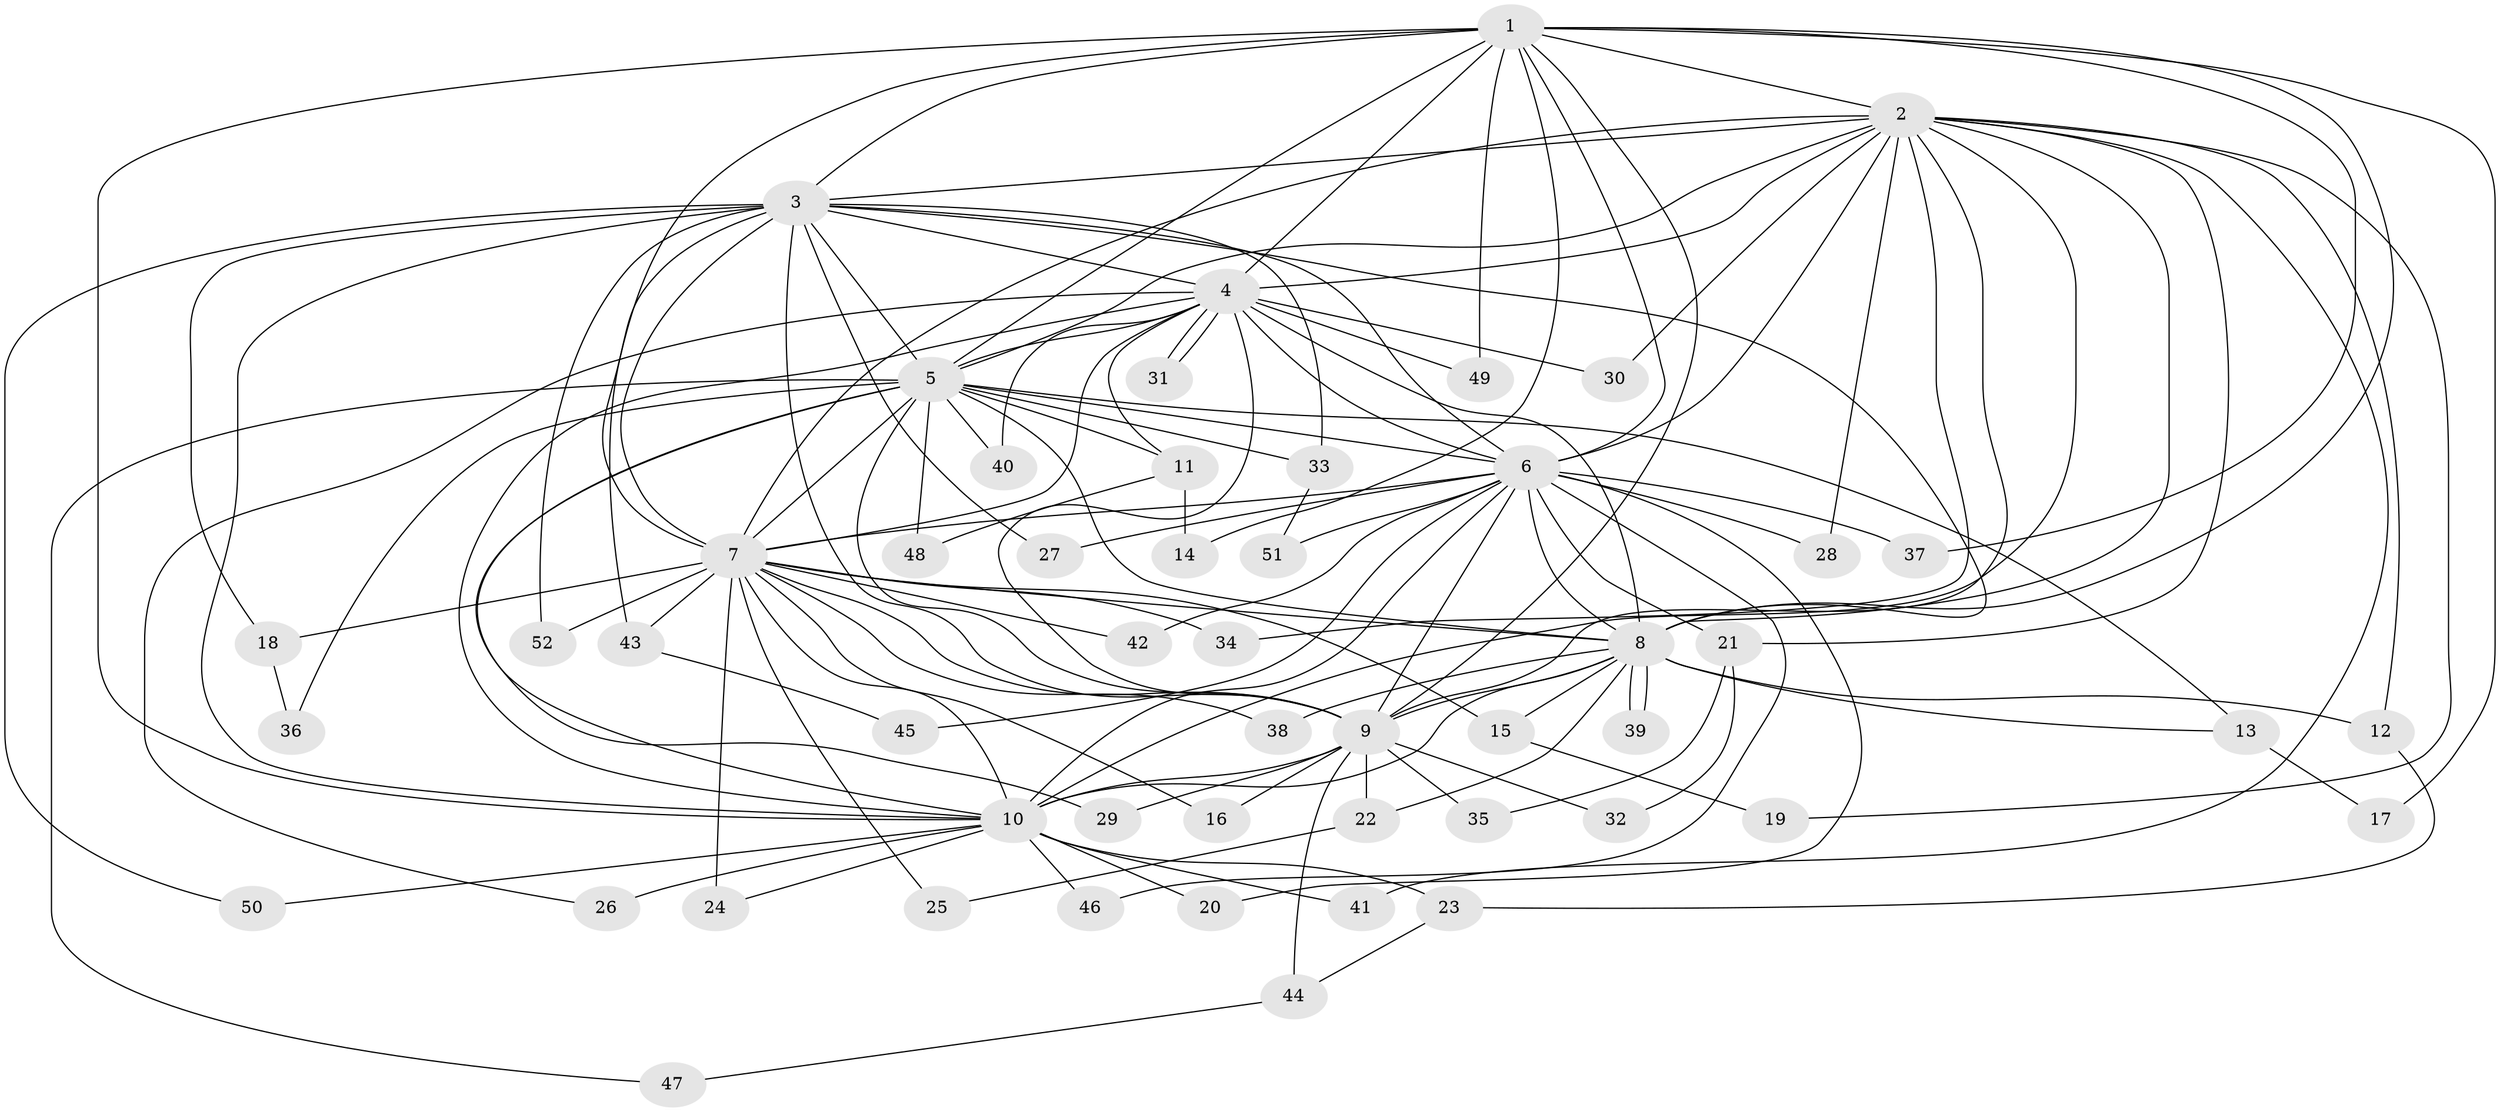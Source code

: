// coarse degree distribution, {10: 0.02702702702702703, 14: 0.05405405405405406, 13: 0.02702702702702703, 15: 0.05405405405405406, 16: 0.05405405405405406, 21: 0.02702702702702703, 3: 0.16216216216216217, 4: 0.05405405405405406, 2: 0.5405405405405406}
// Generated by graph-tools (version 1.1) at 2025/41/03/06/25 10:41:32]
// undirected, 52 vertices, 129 edges
graph export_dot {
graph [start="1"]
  node [color=gray90,style=filled];
  1;
  2;
  3;
  4;
  5;
  6;
  7;
  8;
  9;
  10;
  11;
  12;
  13;
  14;
  15;
  16;
  17;
  18;
  19;
  20;
  21;
  22;
  23;
  24;
  25;
  26;
  27;
  28;
  29;
  30;
  31;
  32;
  33;
  34;
  35;
  36;
  37;
  38;
  39;
  40;
  41;
  42;
  43;
  44;
  45;
  46;
  47;
  48;
  49;
  50;
  51;
  52;
  1 -- 2;
  1 -- 3;
  1 -- 4;
  1 -- 5;
  1 -- 6;
  1 -- 7;
  1 -- 8;
  1 -- 9;
  1 -- 10;
  1 -- 14;
  1 -- 17;
  1 -- 37;
  1 -- 49;
  2 -- 3;
  2 -- 4;
  2 -- 5;
  2 -- 6;
  2 -- 7;
  2 -- 8;
  2 -- 9;
  2 -- 10;
  2 -- 12;
  2 -- 19;
  2 -- 21;
  2 -- 28;
  2 -- 30;
  2 -- 34;
  2 -- 41;
  3 -- 4;
  3 -- 5;
  3 -- 6;
  3 -- 7;
  3 -- 8;
  3 -- 9;
  3 -- 10;
  3 -- 18;
  3 -- 27;
  3 -- 33;
  3 -- 43;
  3 -- 50;
  3 -- 52;
  4 -- 5;
  4 -- 6;
  4 -- 7;
  4 -- 8;
  4 -- 9;
  4 -- 10;
  4 -- 11;
  4 -- 26;
  4 -- 30;
  4 -- 31;
  4 -- 31;
  4 -- 40;
  4 -- 49;
  5 -- 6;
  5 -- 7;
  5 -- 8;
  5 -- 9;
  5 -- 10;
  5 -- 11;
  5 -- 13;
  5 -- 29;
  5 -- 33;
  5 -- 36;
  5 -- 40;
  5 -- 47;
  5 -- 48;
  6 -- 7;
  6 -- 8;
  6 -- 9;
  6 -- 10;
  6 -- 20;
  6 -- 21;
  6 -- 27;
  6 -- 28;
  6 -- 37;
  6 -- 42;
  6 -- 45;
  6 -- 46;
  6 -- 51;
  7 -- 8;
  7 -- 9;
  7 -- 10;
  7 -- 15;
  7 -- 16;
  7 -- 18;
  7 -- 24;
  7 -- 25;
  7 -- 34;
  7 -- 38;
  7 -- 42;
  7 -- 43;
  7 -- 52;
  8 -- 9;
  8 -- 10;
  8 -- 12;
  8 -- 13;
  8 -- 15;
  8 -- 22;
  8 -- 38;
  8 -- 39;
  8 -- 39;
  9 -- 10;
  9 -- 16;
  9 -- 22;
  9 -- 29;
  9 -- 32;
  9 -- 35;
  9 -- 44;
  10 -- 20;
  10 -- 23;
  10 -- 24;
  10 -- 26;
  10 -- 41;
  10 -- 46;
  10 -- 50;
  11 -- 14;
  11 -- 48;
  12 -- 23;
  13 -- 17;
  15 -- 19;
  18 -- 36;
  21 -- 32;
  21 -- 35;
  22 -- 25;
  23 -- 44;
  33 -- 51;
  43 -- 45;
  44 -- 47;
}
